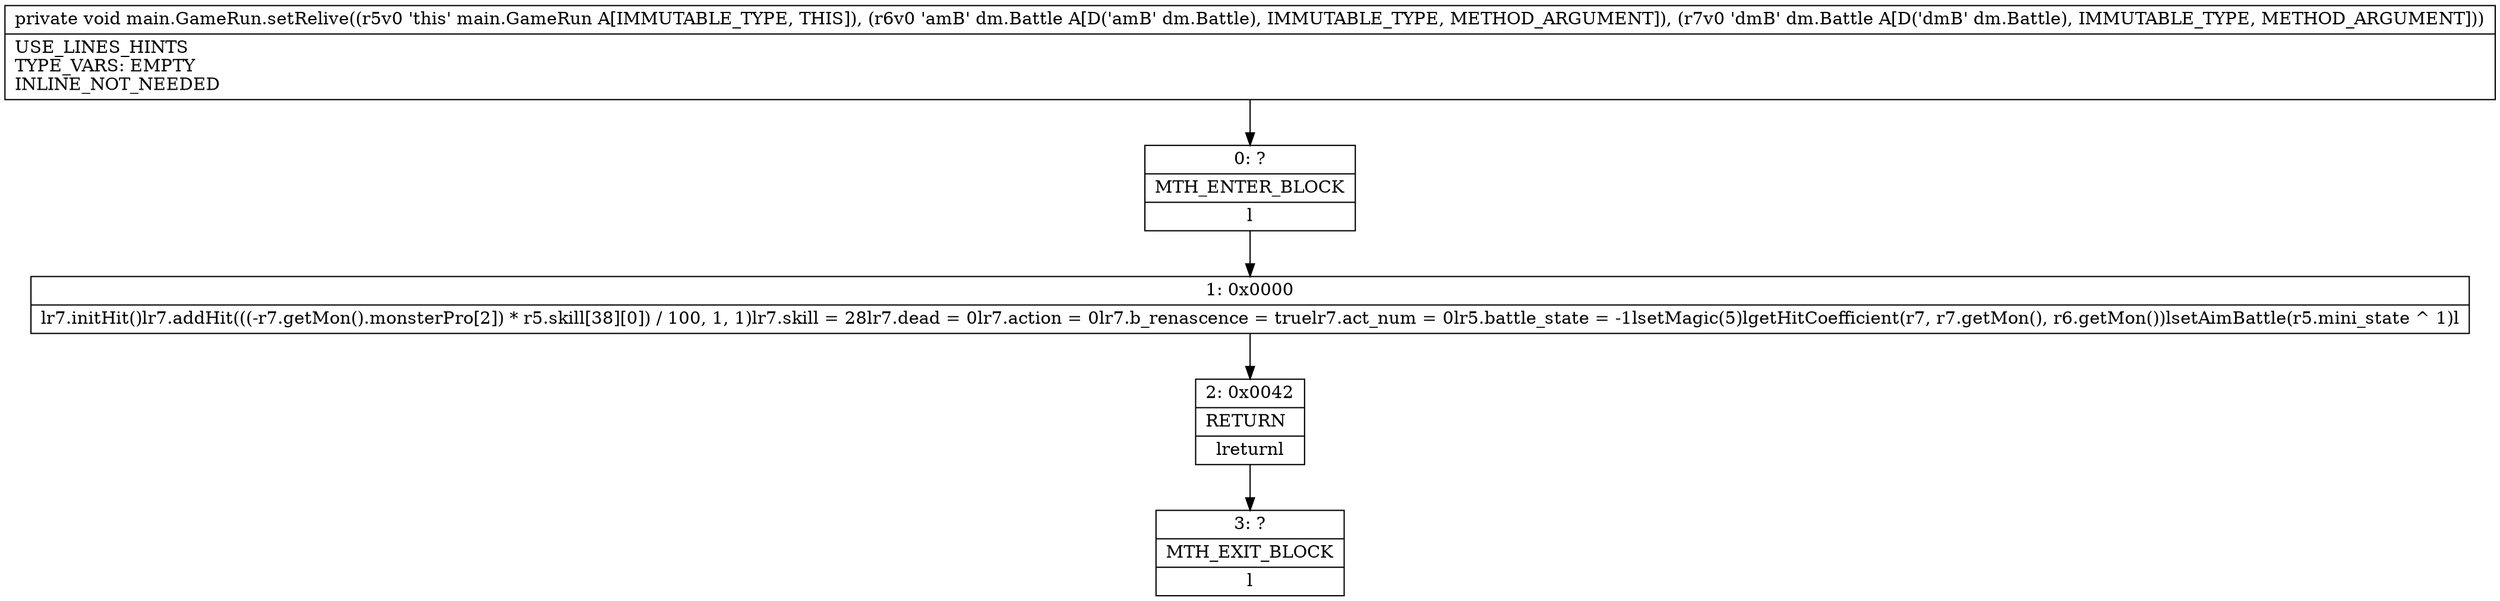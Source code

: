 digraph "CFG formain.GameRun.setRelive(Ldm\/Battle;Ldm\/Battle;)V" {
Node_0 [shape=record,label="{0\:\ ?|MTH_ENTER_BLOCK\l|l}"];
Node_1 [shape=record,label="{1\:\ 0x0000|lr7.initHit()lr7.addHit(((\-r7.getMon().monsterPro[2]) * r5.skill[38][0]) \/ 100, 1, 1)lr7.skill = 28lr7.dead = 0lr7.action = 0lr7.b_renascence = truelr7.act_num = 0lr5.battle_state = \-1lsetMagic(5)lgetHitCoefficient(r7, r7.getMon(), r6.getMon())lsetAimBattle(r5.mini_state ^ 1)l}"];
Node_2 [shape=record,label="{2\:\ 0x0042|RETURN\l|lreturnl}"];
Node_3 [shape=record,label="{3\:\ ?|MTH_EXIT_BLOCK\l|l}"];
MethodNode[shape=record,label="{private void main.GameRun.setRelive((r5v0 'this' main.GameRun A[IMMUTABLE_TYPE, THIS]), (r6v0 'amB' dm.Battle A[D('amB' dm.Battle), IMMUTABLE_TYPE, METHOD_ARGUMENT]), (r7v0 'dmB' dm.Battle A[D('dmB' dm.Battle), IMMUTABLE_TYPE, METHOD_ARGUMENT]))  | USE_LINES_HINTS\lTYPE_VARS: EMPTY\lINLINE_NOT_NEEDED\l}"];
MethodNode -> Node_0;
Node_0 -> Node_1;
Node_1 -> Node_2;
Node_2 -> Node_3;
}

